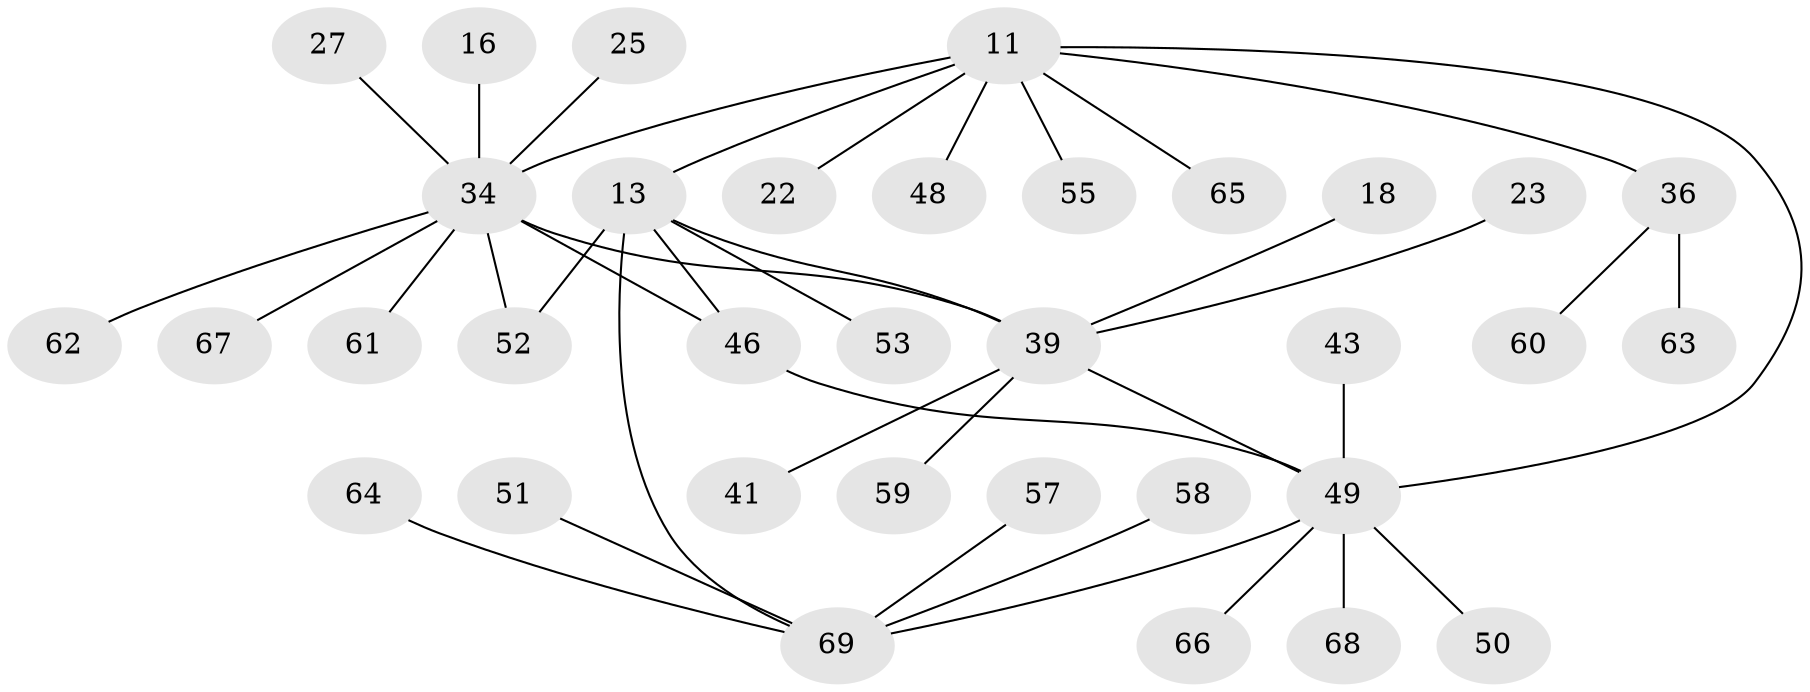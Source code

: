 // original degree distribution, {5: 0.028985507246376812, 3: 0.07246376811594203, 7: 0.014492753623188406, 10: 0.014492753623188406, 6: 0.043478260869565216, 4: 0.057971014492753624, 8: 0.057971014492753624, 1: 0.5797101449275363, 2: 0.13043478260869565}
// Generated by graph-tools (version 1.1) at 2025/59/03/04/25 21:59:09]
// undirected, 34 vertices, 39 edges
graph export_dot {
graph [start="1"]
  node [color=gray90,style=filled];
  11 [super="+2"];
  13;
  16;
  18;
  22;
  23;
  25;
  27;
  34 [super="+12"];
  36 [super="+32"];
  39 [super="+24+8"];
  41;
  43 [super="+42"];
  46 [super="+37"];
  48;
  49 [super="+45+4"];
  50;
  51;
  52;
  53 [super="+47"];
  55;
  57;
  58;
  59 [super="+56"];
  60 [super="+20+38+44"];
  61;
  62;
  63;
  64;
  65 [super="+40"];
  66;
  67;
  68 [super="+54"];
  69 [super="+6"];
  11 -- 22;
  11 -- 48;
  11 -- 55;
  11 -- 49 [weight=2];
  11 -- 65;
  11 -- 13;
  11 -- 36 [weight=2];
  11 -- 34 [weight=3];
  13 -- 52;
  13 -- 69 [weight=2];
  13 -- 53;
  13 -- 39;
  13 -- 46 [weight=2];
  16 -- 34;
  18 -- 39;
  23 -- 39;
  25 -- 34;
  27 -- 34;
  34 -- 67;
  34 -- 39 [weight=2];
  34 -- 46;
  34 -- 52;
  34 -- 61;
  34 -- 62;
  36 -- 60;
  36 -- 63;
  39 -- 41;
  39 -- 49 [weight=2];
  39 -- 59;
  43 -- 49;
  46 -- 49;
  49 -- 66;
  49 -- 69 [weight=2];
  49 -- 50;
  49 -- 68;
  51 -- 69;
  57 -- 69;
  58 -- 69;
  64 -- 69;
}

